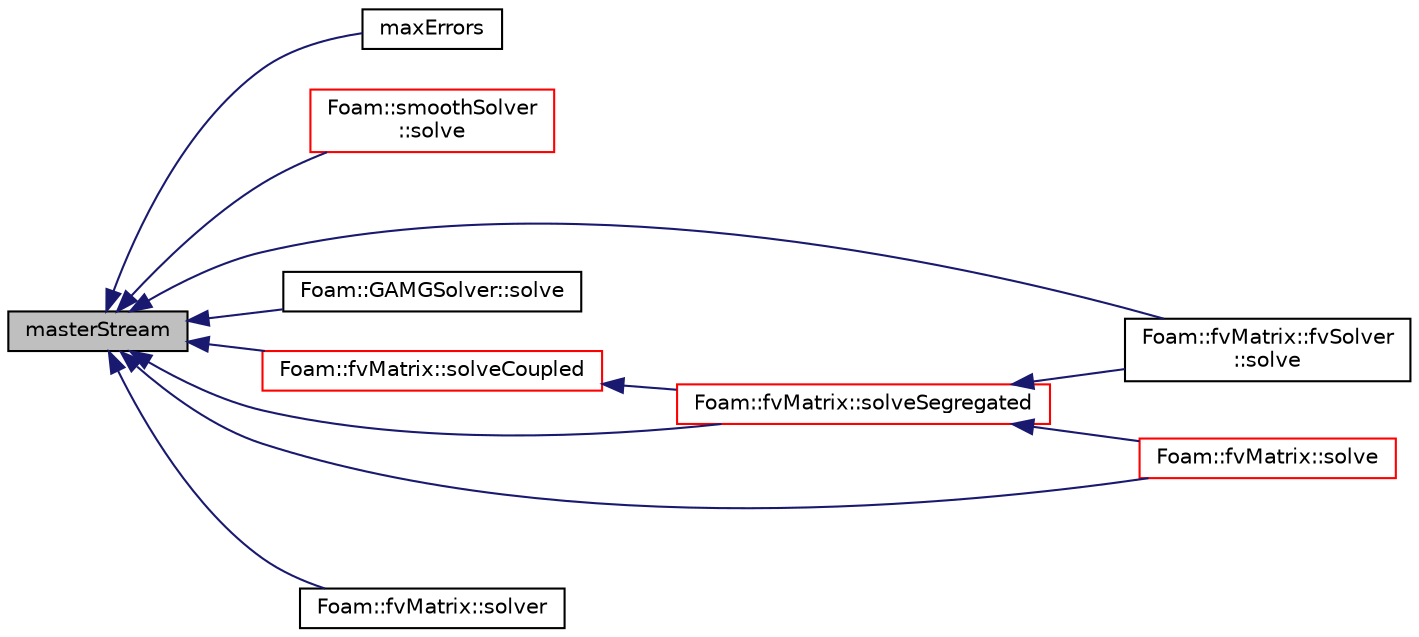 digraph "masterStream"
{
  bgcolor="transparent";
  edge [fontname="Helvetica",fontsize="10",labelfontname="Helvetica",labelfontsize="10"];
  node [fontname="Helvetica",fontsize="10",shape=record];
  rankdir="LR";
  Node1 [label="masterStream",height=0.2,width=0.4,color="black", fillcolor="grey75", style="filled", fontcolor="black"];
  Node1 -> Node2 [dir="back",color="midnightblue",fontsize="10",style="solid",fontname="Helvetica"];
  Node2 [label="maxErrors",height=0.2,width=0.4,color="black",URL="$a01522.html#a9383df83953d25cb761901d1fd0783e1",tooltip="Return the maximum number of errors before program termination. "];
  Node1 -> Node3 [dir="back",color="midnightblue",fontsize="10",style="solid",fontname="Helvetica"];
  Node3 [label="Foam::smoothSolver\l::solve",height=0.2,width=0.4,color="red",URL="$a02440.html#a67060ce780f6992862e39b0d82c37aa0",tooltip="Solve the matrix with this solver. "];
  Node1 -> Node4 [dir="back",color="midnightblue",fontsize="10",style="solid",fontname="Helvetica"];
  Node4 [label="Foam::fvMatrix::fvSolver\l::solve",height=0.2,width=0.4,color="black",URL="$a00909.html#a47cbc268a7a18cd30839f1430d7ae6a6"];
  Node1 -> Node5 [dir="back",color="midnightblue",fontsize="10",style="solid",fontname="Helvetica"];
  Node5 [label="Foam::GAMGSolver::solve",height=0.2,width=0.4,color="black",URL="$a00918.html#a67060ce780f6992862e39b0d82c37aa0",tooltip="Solve. "];
  Node1 -> Node6 [dir="back",color="midnightblue",fontsize="10",style="solid",fontname="Helvetica"];
  Node6 [label="Foam::fvMatrix::solve",height=0.2,width=0.4,color="red",URL="$a00891.html#a0966e44d9a6bc12663a0d60e8e038307",tooltip="Solve segregated or coupled returning the solution statistics. "];
  Node1 -> Node7 [dir="back",color="midnightblue",fontsize="10",style="solid",fontname="Helvetica"];
  Node7 [label="Foam::fvMatrix::solveCoupled",height=0.2,width=0.4,color="red",URL="$a00891.html#ab36072dfe5324780d08a7e030c52be5e",tooltip="Solve coupled returning the solution statistics. "];
  Node7 -> Node8 [dir="back",color="midnightblue",fontsize="10",style="solid",fontname="Helvetica"];
  Node8 [label="Foam::fvMatrix::solveSegregated",height=0.2,width=0.4,color="red",URL="$a00891.html#ac81931f1f6bf41327f87ae877d370449",tooltip="Solve segregated returning the solution statistics. "];
  Node8 -> Node4 [dir="back",color="midnightblue",fontsize="10",style="solid",fontname="Helvetica"];
  Node8 -> Node6 [dir="back",color="midnightblue",fontsize="10",style="solid",fontname="Helvetica"];
  Node1 -> Node9 [dir="back",color="midnightblue",fontsize="10",style="solid",fontname="Helvetica"];
  Node9 [label="Foam::fvMatrix::solver",height=0.2,width=0.4,color="black",URL="$a00891.html#a2fd08b1a69b135af347fd79770631e25"];
  Node1 -> Node8 [dir="back",color="midnightblue",fontsize="10",style="solid",fontname="Helvetica"];
}
